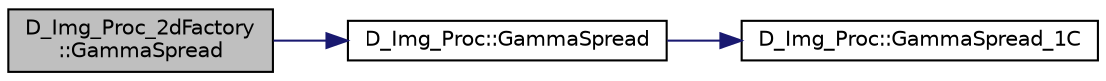digraph "D_Img_Proc_2dFactory::GammaSpread"
{
 // LATEX_PDF_SIZE
  edge [fontname="Helvetica",fontsize="10",labelfontname="Helvetica",labelfontsize="10"];
  node [fontname="Helvetica",fontsize="10",shape=record];
  rankdir="LR";
  Node1 [label="D_Img_Proc_2dFactory\l::GammaSpread",height=0.2,width=0.4,color="black", fillcolor="grey75", style="filled", fontcolor="black",tooltip=" "];
  Node1 -> Node2 [color="midnightblue",fontsize="10",style="solid",fontname="Helvetica"];
  Node2 [label="D_Img_Proc::GammaSpread",height=0.2,width=0.4,color="black", fillcolor="white", style="filled",URL="$class_d___img___proc.html#a510ba6e739a3e53c9f6427d0984809b0",tooltip=" "];
  Node2 -> Node3 [color="midnightblue",fontsize="10",style="solid",fontname="Helvetica"];
  Node3 [label="D_Img_Proc::GammaSpread_1C",height=0.2,width=0.4,color="black", fillcolor="white", style="filled",URL="$class_d___img___proc.html#a0662c131abbfbe2b7c0e6ace4ef4fbd3",tooltip=" "];
}
